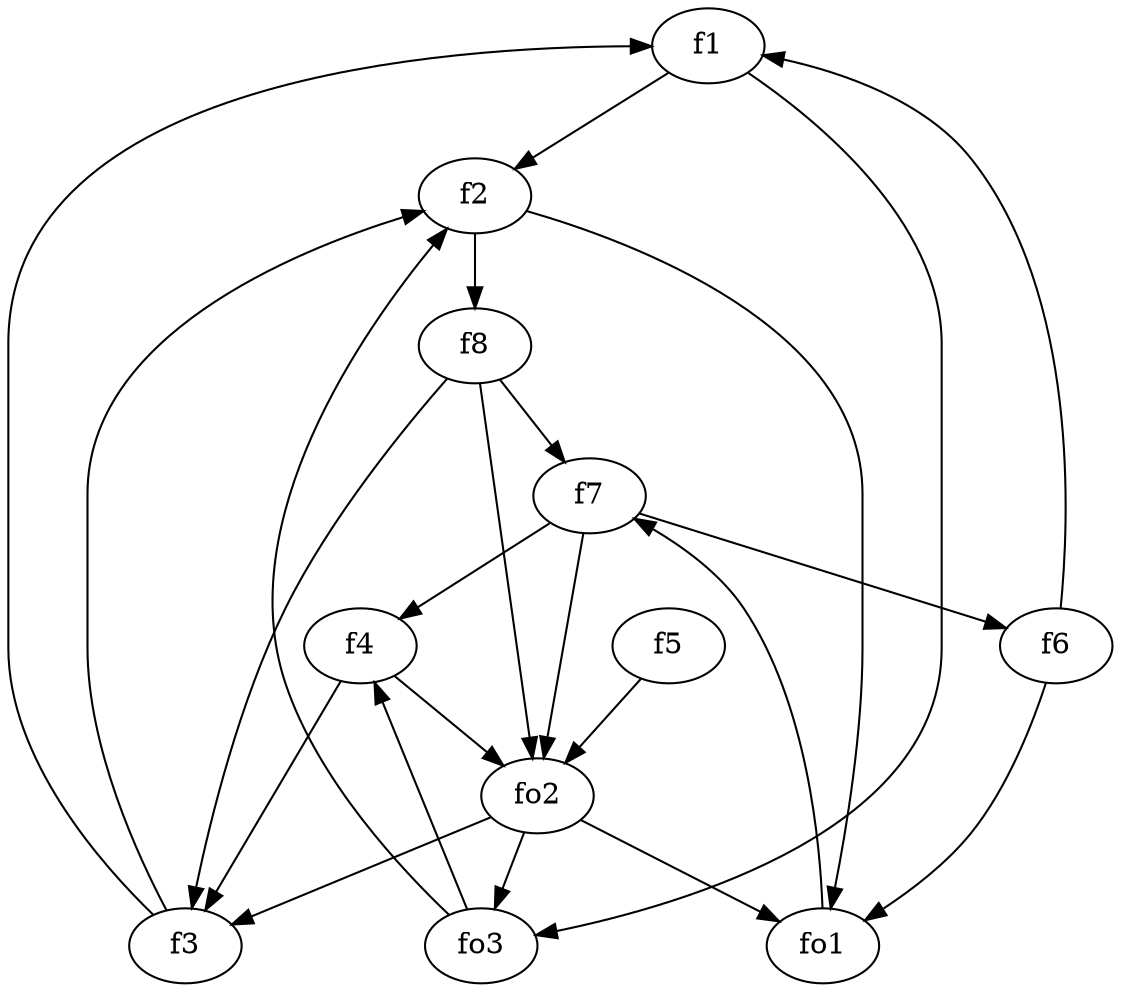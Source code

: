 strict digraph  {
f1;
f2;
f3;
f4;
f5;
f6;
f7;
f8;
fo1;
fo2;
fo3;
f1 -> f2  [weight=2];
f1 -> fo3  [weight=2];
f2 -> f8  [weight=2];
f2 -> fo1  [weight=2];
f3 -> f1  [weight=2];
f3 -> f2  [weight=2];
f4 -> fo2  [weight=2];
f4 -> f3  [weight=2];
f5 -> fo2  [weight=2];
f6 -> fo1  [weight=2];
f6 -> f1  [weight=2];
f7 -> f6  [weight=2];
f7 -> fo2  [weight=2];
f7 -> f4  [weight=2];
f8 -> fo2  [weight=2];
f8 -> f3  [weight=2];
f8 -> f7  [weight=2];
fo1 -> f7  [weight=2];
fo2 -> fo1  [weight=2];
fo2 -> fo3  [weight=2];
fo2 -> f3  [weight=2];
fo3 -> f4  [weight=2];
fo3 -> f2  [weight=2];
}
